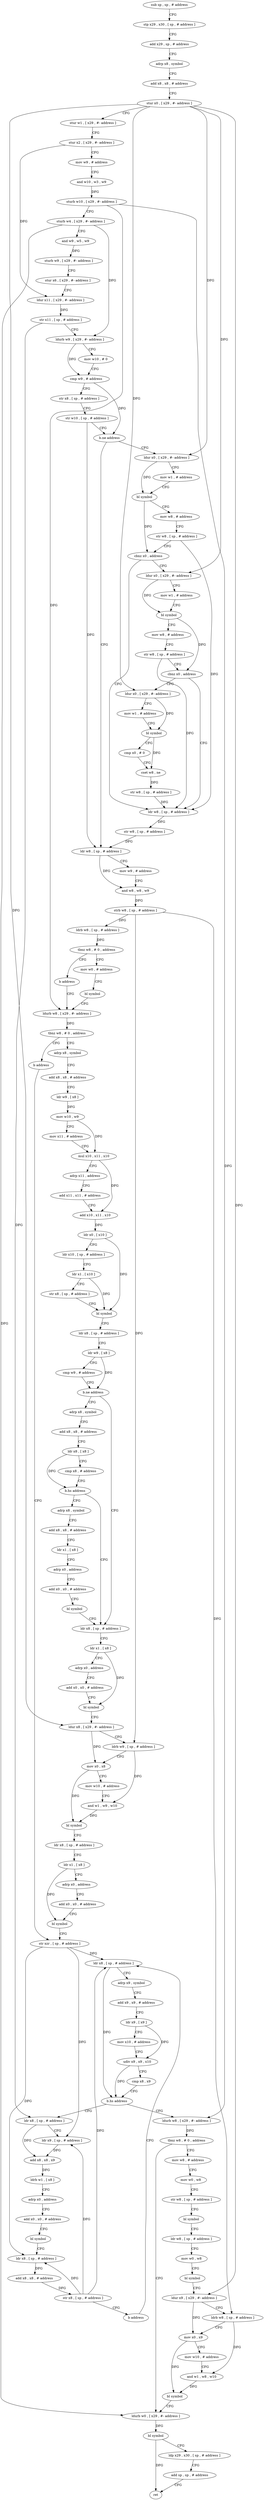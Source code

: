 digraph "func" {
"4212632" [label = "sub sp , sp , # address" ]
"4212636" [label = "stp x29 , x30 , [ sp , # address ]" ]
"4212640" [label = "add x29 , sp , # address" ]
"4212644" [label = "adrp x8 , symbol" ]
"4212648" [label = "add x8 , x8 , # address" ]
"4212652" [label = "stur x0 , [ x29 , #- address ]" ]
"4212656" [label = "stur w1 , [ x29 , #- address ]" ]
"4212660" [label = "stur x2 , [ x29 , #- address ]" ]
"4212664" [label = "mov w9 , # address" ]
"4212668" [label = "and w10 , w3 , w9" ]
"4212672" [label = "sturb w10 , [ x29 , #- address ]" ]
"4212676" [label = "sturb w4 , [ x29 , #- address ]" ]
"4212680" [label = "and w9 , w5 , w9" ]
"4212684" [label = "sturb w9 , [ x29 , #- address ]" ]
"4212688" [label = "stur x6 , [ x29 , #- address ]" ]
"4212692" [label = "ldur x11 , [ x29 , #- address ]" ]
"4212696" [label = "str x11 , [ sp , # address ]" ]
"4212700" [label = "ldurb w9 , [ x29 , #- address ]" ]
"4212704" [label = "mov w10 , # 0" ]
"4212708" [label = "cmp w9 , # address" ]
"4212712" [label = "str x8 , [ sp , # address ]" ]
"4212716" [label = "str w10 , [ sp , # address ]" ]
"4212720" [label = "b.ne address" ]
"4212804" [label = "ldr w8 , [ sp , # address ]" ]
"4212724" [label = "ldur x0 , [ x29 , #- address ]" ]
"4212808" [label = "mov w9 , # address" ]
"4212812" [label = "and w8 , w8 , w9" ]
"4212816" [label = "strb w8 , [ sp , # address ]" ]
"4212820" [label = "ldrb w8 , [ sp , # address ]" ]
"4212824" [label = "tbnz w8 , # 0 , address" ]
"4212832" [label = "mov w0 , # address" ]
"4212828" [label = "b address" ]
"4212728" [label = "mov w1 , # address" ]
"4212732" [label = "bl symbol" ]
"4212736" [label = "mov w8 , # address" ]
"4212740" [label = "str w8 , [ sp , # address ]" ]
"4212744" [label = "cbnz x0 , address" ]
"4212796" [label = "ldr w8 , [ sp , # address ]" ]
"4212748" [label = "ldur x0 , [ x29 , #- address ]" ]
"4212836" [label = "bl symbol" ]
"4212840" [label = "ldurb w8 , [ x29 , #- address ]" ]
"4212800" [label = "str w8 , [ sp , # address ]" ]
"4212752" [label = "mov w1 , # address" ]
"4212756" [label = "bl symbol" ]
"4212760" [label = "mov w8 , # address" ]
"4212764" [label = "str w8 , [ sp , # address ]" ]
"4212768" [label = "cbnz x0 , address" ]
"4212772" [label = "ldur x0 , [ x29 , #- address ]" ]
"4212852" [label = "adrp x8 , symbol" ]
"4212856" [label = "add x8 , x8 , # address" ]
"4212860" [label = "ldr w9 , [ x8 ]" ]
"4212864" [label = "mov w10 , w9" ]
"4212868" [label = "mov x11 , # address" ]
"4212872" [label = "mul x10 , x11 , x10" ]
"4212876" [label = "adrp x11 , address" ]
"4212880" [label = "add x11 , x11 , # address" ]
"4212884" [label = "add x10 , x11 , x10" ]
"4212888" [label = "ldr x0 , [ x10 ]" ]
"4212892" [label = "ldr x10 , [ sp , # address ]" ]
"4212896" [label = "ldr x1 , [ x10 ]" ]
"4212900" [label = "str x8 , [ sp , # address ]" ]
"4212904" [label = "bl symbol" ]
"4212908" [label = "ldr x8 , [ sp , # address ]" ]
"4212912" [label = "ldr w9 , [ x8 ]" ]
"4212916" [label = "cmp w9 , # address" ]
"4212920" [label = "b.ne address" ]
"4212968" [label = "ldr x8 , [ sp , # address ]" ]
"4212924" [label = "adrp x8 , symbol" ]
"4212848" [label = "b address" ]
"4213032" [label = "str xzr , [ sp , # address ]" ]
"4212844" [label = "tbnz w8 , # 0 , address" ]
"4212776" [label = "mov w1 , # address" ]
"4212780" [label = "bl symbol" ]
"4212784" [label = "cmp x0 , # 0" ]
"4212788" [label = "cset w8 , ne" ]
"4212792" [label = "str w8 , [ sp , # address ]" ]
"4212972" [label = "ldr x1 , [ x8 ]" ]
"4212976" [label = "adrp x0 , address" ]
"4212980" [label = "add x0 , x0 , # address" ]
"4212984" [label = "bl symbol" ]
"4212988" [label = "ldur x8 , [ x29 , #- address ]" ]
"4212992" [label = "ldrb w9 , [ sp , # address ]" ]
"4212996" [label = "mov x0 , x8" ]
"4213000" [label = "mov w10 , # address" ]
"4213004" [label = "and w1 , w9 , w10" ]
"4213008" [label = "bl symbol" ]
"4213012" [label = "ldr x8 , [ sp , # address ]" ]
"4213016" [label = "ldr x1 , [ x8 ]" ]
"4213020" [label = "adrp x0 , address" ]
"4213024" [label = "add x0 , x0 , # address" ]
"4213028" [label = "bl symbol" ]
"4212928" [label = "add x8 , x8 , # address" ]
"4212932" [label = "ldr x8 , [ x8 ]" ]
"4212936" [label = "cmp x8 , # address" ]
"4212940" [label = "b.hs address" ]
"4212944" [label = "adrp x8 , symbol" ]
"4213036" [label = "ldr x8 , [ sp , # address ]" ]
"4213112" [label = "ldurb w8 , [ x29 , #- address ]" ]
"4213116" [label = "tbnz w8 , # 0 , address" ]
"4213172" [label = "ldurb w0 , [ x29 , #- address ]" ]
"4213120" [label = "mov w8 , # address" ]
"4213068" [label = "ldr x8 , [ sp , # address ]" ]
"4213072" [label = "ldr x9 , [ sp , # address ]" ]
"4213076" [label = "add x8 , x8 , x9" ]
"4213080" [label = "ldrb w1 , [ x8 ]" ]
"4213084" [label = "adrp x0 , address" ]
"4213088" [label = "add x0 , x0 , # address" ]
"4213092" [label = "bl symbol" ]
"4213096" [label = "ldr x8 , [ sp , # address ]" ]
"4213100" [label = "add x8 , x8 , # address" ]
"4213104" [label = "str x8 , [ sp , # address ]" ]
"4213108" [label = "b address" ]
"4212948" [label = "add x8 , x8 , # address" ]
"4212952" [label = "ldr x1 , [ x8 ]" ]
"4212956" [label = "adrp x0 , address" ]
"4212960" [label = "add x0 , x0 , # address" ]
"4212964" [label = "bl symbol" ]
"4213176" [label = "bl symbol" ]
"4213180" [label = "ldp x29 , x30 , [ sp , # address ]" ]
"4213184" [label = "add sp , sp , # address" ]
"4213188" [label = "ret" ]
"4213124" [label = "mov w0 , w8" ]
"4213128" [label = "str w8 , [ sp , # address ]" ]
"4213132" [label = "bl symbol" ]
"4213136" [label = "ldr w8 , [ sp , # address ]" ]
"4213140" [label = "mov w0 , w8" ]
"4213144" [label = "bl symbol" ]
"4213148" [label = "ldur x9 , [ x29 , #- address ]" ]
"4213152" [label = "ldrb w8 , [ sp , # address ]" ]
"4213156" [label = "mov x0 , x9" ]
"4213160" [label = "mov w10 , # address" ]
"4213164" [label = "and w1 , w8 , w10" ]
"4213168" [label = "bl symbol" ]
"4213040" [label = "adrp x9 , symbol" ]
"4213044" [label = "add x9 , x9 , # address" ]
"4213048" [label = "ldr x9 , [ x9 ]" ]
"4213052" [label = "mov x10 , # address" ]
"4213056" [label = "udiv x9 , x9 , x10" ]
"4213060" [label = "cmp x8 , x9" ]
"4213064" [label = "b.hs address" ]
"4212632" -> "4212636" [ label = "CFG" ]
"4212636" -> "4212640" [ label = "CFG" ]
"4212640" -> "4212644" [ label = "CFG" ]
"4212644" -> "4212648" [ label = "CFG" ]
"4212648" -> "4212652" [ label = "CFG" ]
"4212652" -> "4212656" [ label = "CFG" ]
"4212652" -> "4212724" [ label = "DFG" ]
"4212652" -> "4212748" [ label = "DFG" ]
"4212652" -> "4212772" [ label = "DFG" ]
"4212652" -> "4212988" [ label = "DFG" ]
"4212652" -> "4213148" [ label = "DFG" ]
"4212656" -> "4212660" [ label = "CFG" ]
"4212660" -> "4212664" [ label = "CFG" ]
"4212660" -> "4212692" [ label = "DFG" ]
"4212664" -> "4212668" [ label = "CFG" ]
"4212668" -> "4212672" [ label = "DFG" ]
"4212672" -> "4212676" [ label = "CFG" ]
"4212672" -> "4212840" [ label = "DFG" ]
"4212672" -> "4213112" [ label = "DFG" ]
"4212676" -> "4212680" [ label = "CFG" ]
"4212676" -> "4212700" [ label = "DFG" ]
"4212676" -> "4213172" [ label = "DFG" ]
"4212680" -> "4212684" [ label = "DFG" ]
"4212684" -> "4212688" [ label = "CFG" ]
"4212688" -> "4212692" [ label = "CFG" ]
"4212692" -> "4212696" [ label = "DFG" ]
"4212696" -> "4212700" [ label = "CFG" ]
"4212696" -> "4213068" [ label = "DFG" ]
"4212700" -> "4212704" [ label = "CFG" ]
"4212700" -> "4212708" [ label = "DFG" ]
"4212704" -> "4212708" [ label = "CFG" ]
"4212708" -> "4212712" [ label = "CFG" ]
"4212708" -> "4212720" [ label = "DFG" ]
"4212712" -> "4212716" [ label = "CFG" ]
"4212716" -> "4212720" [ label = "CFG" ]
"4212716" -> "4212804" [ label = "DFG" ]
"4212720" -> "4212804" [ label = "CFG" ]
"4212720" -> "4212724" [ label = "CFG" ]
"4212804" -> "4212808" [ label = "CFG" ]
"4212804" -> "4212812" [ label = "DFG" ]
"4212724" -> "4212728" [ label = "CFG" ]
"4212724" -> "4212732" [ label = "DFG" ]
"4212808" -> "4212812" [ label = "CFG" ]
"4212812" -> "4212816" [ label = "DFG" ]
"4212816" -> "4212820" [ label = "DFG" ]
"4212816" -> "4212992" [ label = "DFG" ]
"4212816" -> "4213152" [ label = "DFG" ]
"4212820" -> "4212824" [ label = "DFG" ]
"4212824" -> "4212832" [ label = "CFG" ]
"4212824" -> "4212828" [ label = "CFG" ]
"4212832" -> "4212836" [ label = "CFG" ]
"4212828" -> "4212840" [ label = "CFG" ]
"4212728" -> "4212732" [ label = "CFG" ]
"4212732" -> "4212736" [ label = "CFG" ]
"4212732" -> "4212744" [ label = "DFG" ]
"4212736" -> "4212740" [ label = "CFG" ]
"4212740" -> "4212744" [ label = "CFG" ]
"4212740" -> "4212796" [ label = "DFG" ]
"4212744" -> "4212796" [ label = "CFG" ]
"4212744" -> "4212748" [ label = "CFG" ]
"4212796" -> "4212800" [ label = "DFG" ]
"4212748" -> "4212752" [ label = "CFG" ]
"4212748" -> "4212756" [ label = "DFG" ]
"4212836" -> "4212840" [ label = "CFG" ]
"4212840" -> "4212844" [ label = "DFG" ]
"4212800" -> "4212804" [ label = "DFG" ]
"4212752" -> "4212756" [ label = "CFG" ]
"4212756" -> "4212760" [ label = "CFG" ]
"4212756" -> "4212768" [ label = "DFG" ]
"4212760" -> "4212764" [ label = "CFG" ]
"4212764" -> "4212768" [ label = "CFG" ]
"4212764" -> "4212796" [ label = "DFG" ]
"4212768" -> "4212796" [ label = "CFG" ]
"4212768" -> "4212772" [ label = "CFG" ]
"4212772" -> "4212776" [ label = "CFG" ]
"4212772" -> "4212780" [ label = "DFG" ]
"4212852" -> "4212856" [ label = "CFG" ]
"4212856" -> "4212860" [ label = "CFG" ]
"4212860" -> "4212864" [ label = "DFG" ]
"4212864" -> "4212868" [ label = "CFG" ]
"4212864" -> "4212872" [ label = "DFG" ]
"4212868" -> "4212872" [ label = "CFG" ]
"4212872" -> "4212876" [ label = "CFG" ]
"4212872" -> "4212884" [ label = "DFG" ]
"4212876" -> "4212880" [ label = "CFG" ]
"4212880" -> "4212884" [ label = "CFG" ]
"4212884" -> "4212888" [ label = "DFG" ]
"4212888" -> "4212892" [ label = "CFG" ]
"4212888" -> "4212904" [ label = "DFG" ]
"4212892" -> "4212896" [ label = "CFG" ]
"4212896" -> "4212900" [ label = "CFG" ]
"4212896" -> "4212904" [ label = "DFG" ]
"4212900" -> "4212904" [ label = "CFG" ]
"4212904" -> "4212908" [ label = "CFG" ]
"4212908" -> "4212912" [ label = "CFG" ]
"4212912" -> "4212916" [ label = "CFG" ]
"4212912" -> "4212920" [ label = "DFG" ]
"4212916" -> "4212920" [ label = "CFG" ]
"4212920" -> "4212968" [ label = "CFG" ]
"4212920" -> "4212924" [ label = "CFG" ]
"4212968" -> "4212972" [ label = "CFG" ]
"4212924" -> "4212928" [ label = "CFG" ]
"4212848" -> "4213032" [ label = "CFG" ]
"4213032" -> "4213036" [ label = "DFG" ]
"4213032" -> "4213072" [ label = "DFG" ]
"4213032" -> "4213096" [ label = "DFG" ]
"4212844" -> "4212852" [ label = "CFG" ]
"4212844" -> "4212848" [ label = "CFG" ]
"4212776" -> "4212780" [ label = "CFG" ]
"4212780" -> "4212784" [ label = "CFG" ]
"4212780" -> "4212788" [ label = "DFG" ]
"4212784" -> "4212788" [ label = "CFG" ]
"4212788" -> "4212792" [ label = "DFG" ]
"4212792" -> "4212796" [ label = "DFG" ]
"4212972" -> "4212976" [ label = "CFG" ]
"4212972" -> "4212984" [ label = "DFG" ]
"4212976" -> "4212980" [ label = "CFG" ]
"4212980" -> "4212984" [ label = "CFG" ]
"4212984" -> "4212988" [ label = "CFG" ]
"4212988" -> "4212992" [ label = "CFG" ]
"4212988" -> "4212996" [ label = "DFG" ]
"4212992" -> "4212996" [ label = "CFG" ]
"4212992" -> "4213004" [ label = "DFG" ]
"4212996" -> "4213000" [ label = "CFG" ]
"4212996" -> "4213008" [ label = "DFG" ]
"4213000" -> "4213004" [ label = "CFG" ]
"4213004" -> "4213008" [ label = "DFG" ]
"4213008" -> "4213012" [ label = "CFG" ]
"4213012" -> "4213016" [ label = "CFG" ]
"4213016" -> "4213020" [ label = "CFG" ]
"4213016" -> "4213028" [ label = "DFG" ]
"4213020" -> "4213024" [ label = "CFG" ]
"4213024" -> "4213028" [ label = "CFG" ]
"4213028" -> "4213032" [ label = "CFG" ]
"4212928" -> "4212932" [ label = "CFG" ]
"4212932" -> "4212936" [ label = "CFG" ]
"4212932" -> "4212940" [ label = "DFG" ]
"4212936" -> "4212940" [ label = "CFG" ]
"4212940" -> "4212968" [ label = "CFG" ]
"4212940" -> "4212944" [ label = "CFG" ]
"4212944" -> "4212948" [ label = "CFG" ]
"4213036" -> "4213040" [ label = "CFG" ]
"4213036" -> "4213064" [ label = "DFG" ]
"4213112" -> "4213116" [ label = "DFG" ]
"4213116" -> "4213172" [ label = "CFG" ]
"4213116" -> "4213120" [ label = "CFG" ]
"4213172" -> "4213176" [ label = "DFG" ]
"4213120" -> "4213124" [ label = "CFG" ]
"4213068" -> "4213072" [ label = "CFG" ]
"4213068" -> "4213076" [ label = "DFG" ]
"4213072" -> "4213076" [ label = "DFG" ]
"4213076" -> "4213080" [ label = "DFG" ]
"4213080" -> "4213084" [ label = "CFG" ]
"4213084" -> "4213088" [ label = "CFG" ]
"4213088" -> "4213092" [ label = "CFG" ]
"4213092" -> "4213096" [ label = "CFG" ]
"4213096" -> "4213100" [ label = "DFG" ]
"4213100" -> "4213104" [ label = "DFG" ]
"4213104" -> "4213108" [ label = "CFG" ]
"4213104" -> "4213036" [ label = "DFG" ]
"4213104" -> "4213072" [ label = "DFG" ]
"4213104" -> "4213096" [ label = "DFG" ]
"4213108" -> "4213036" [ label = "CFG" ]
"4212948" -> "4212952" [ label = "CFG" ]
"4212952" -> "4212956" [ label = "CFG" ]
"4212956" -> "4212960" [ label = "CFG" ]
"4212960" -> "4212964" [ label = "CFG" ]
"4212964" -> "4212968" [ label = "CFG" ]
"4213176" -> "4213180" [ label = "CFG" ]
"4213176" -> "4213188" [ label = "DFG" ]
"4213180" -> "4213184" [ label = "CFG" ]
"4213184" -> "4213188" [ label = "CFG" ]
"4213124" -> "4213128" [ label = "CFG" ]
"4213128" -> "4213132" [ label = "CFG" ]
"4213132" -> "4213136" [ label = "CFG" ]
"4213136" -> "4213140" [ label = "CFG" ]
"4213140" -> "4213144" [ label = "CFG" ]
"4213144" -> "4213148" [ label = "CFG" ]
"4213148" -> "4213152" [ label = "CFG" ]
"4213148" -> "4213156" [ label = "DFG" ]
"4213152" -> "4213156" [ label = "CFG" ]
"4213152" -> "4213164" [ label = "DFG" ]
"4213156" -> "4213160" [ label = "CFG" ]
"4213156" -> "4213168" [ label = "DFG" ]
"4213160" -> "4213164" [ label = "CFG" ]
"4213164" -> "4213168" [ label = "DFG" ]
"4213168" -> "4213172" [ label = "CFG" ]
"4213040" -> "4213044" [ label = "CFG" ]
"4213044" -> "4213048" [ label = "CFG" ]
"4213048" -> "4213052" [ label = "CFG" ]
"4213048" -> "4213056" [ label = "DFG" ]
"4213052" -> "4213056" [ label = "CFG" ]
"4213056" -> "4213060" [ label = "CFG" ]
"4213056" -> "4213064" [ label = "DFG" ]
"4213060" -> "4213064" [ label = "CFG" ]
"4213064" -> "4213112" [ label = "CFG" ]
"4213064" -> "4213068" [ label = "CFG" ]
}
